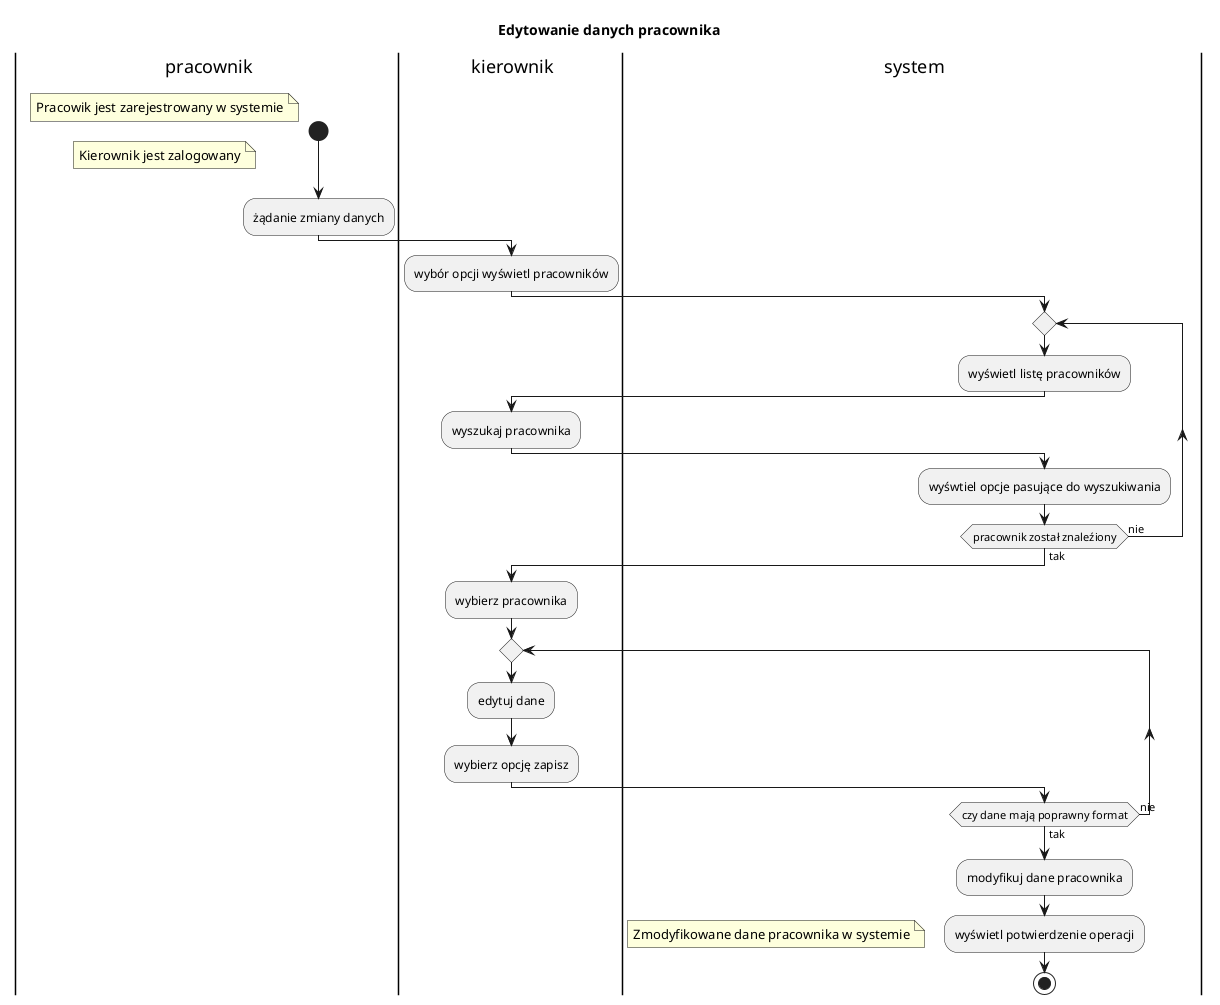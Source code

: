 @startuml "Edytowanie danych pracownika"
title "Edytowanie danych pracownika"
|p| pracownik
|k| kierownik
|s| system
|p|
start
floating note left: Pracowik jest zarejestrowany w systemie
floating note left: Kierownik jest zalogowany
:żądanie zmiany danych;
|k|
:wybór opcji wyświetl pracowników;
|s|
repeat
:wyświetl listę pracowników;
|k|
:wyszukaj pracownika;
|s|
:wyśwtiel opcje pasujące do wyszukiwania;
repeat while (pracownik został znaleźiony) is (nie) not (tak)
|k|
:wybierz pracownika;
repeat
:edytuj dane;
:wybierz opcję zapisz;
|s|
repeat while (czy dane mają poprawny format) is (nie) not (tak);
:modyfikuj dane pracownika;
:wyświetl potwierdzenie operacji;
floating note left: Zmodyfikowane dane pracownika w systemie
stop
@enduml